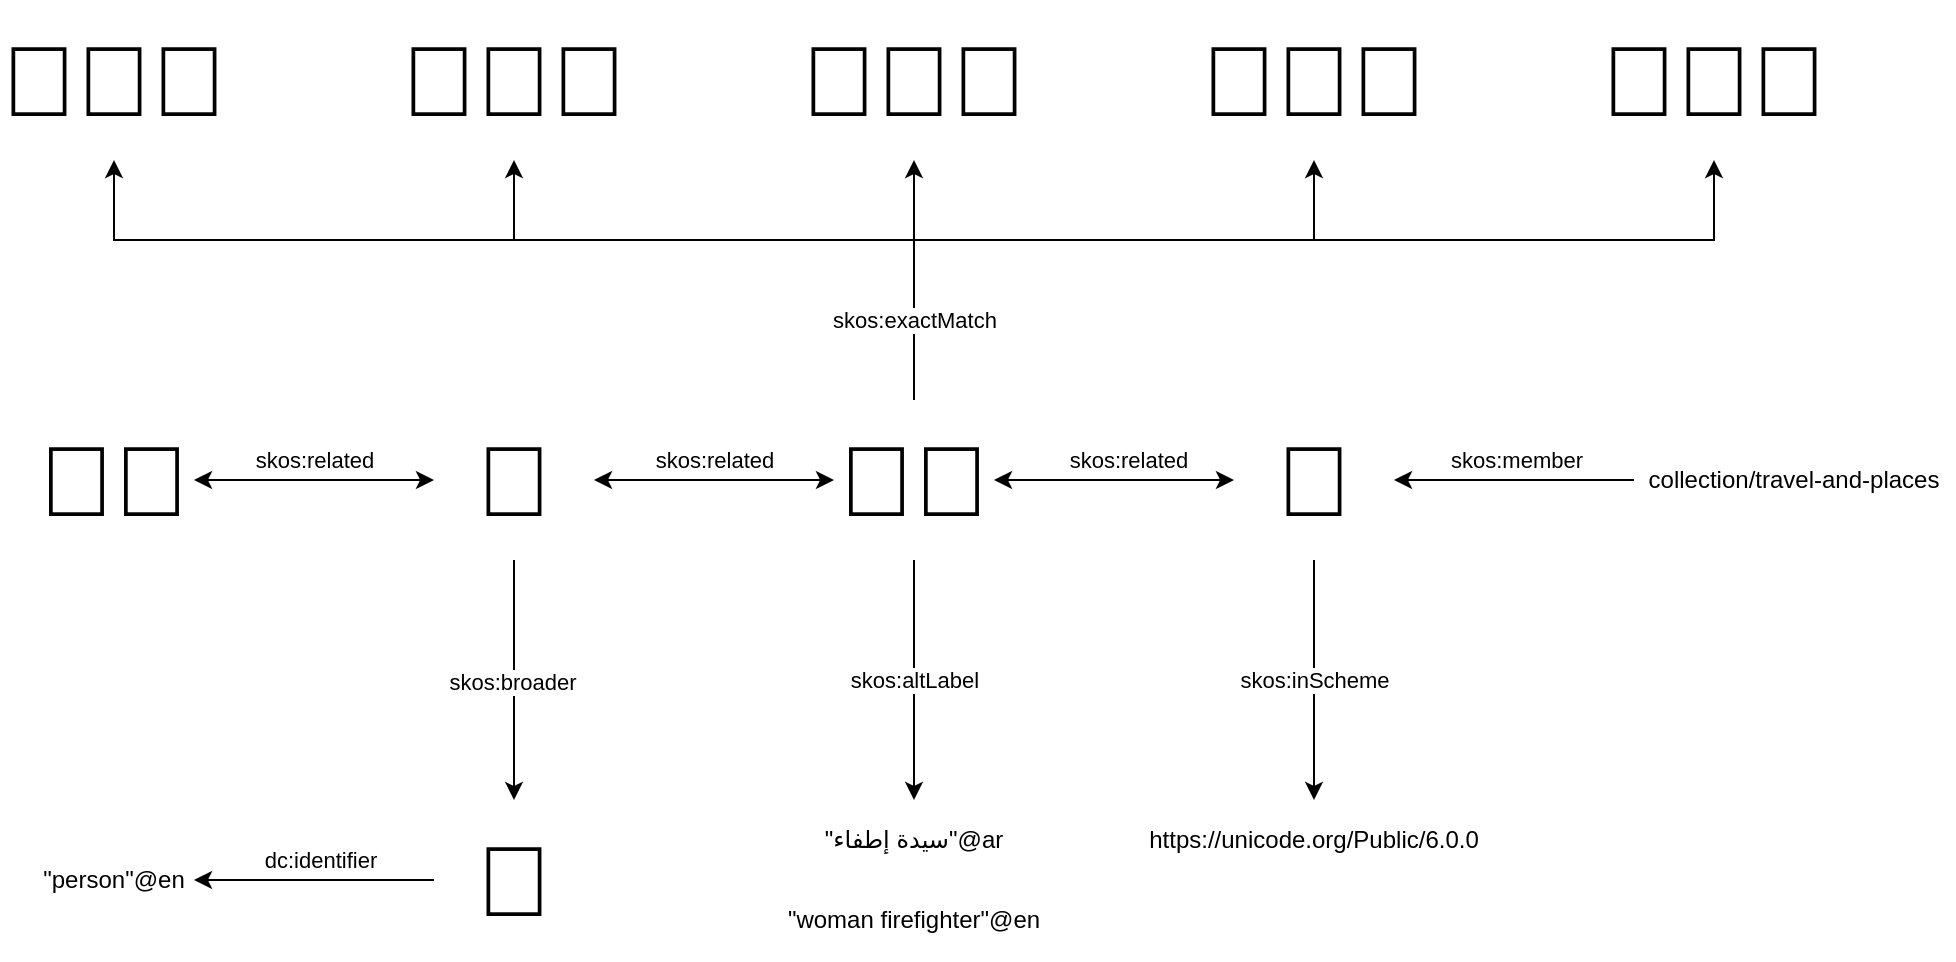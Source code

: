<mxfile version="24.7.6">
  <diagram name="Page-1" id="s-FZHNeOehUR4GTYO4WJ">
    <mxGraphModel dx="1434" dy="795" grid="1" gridSize="10" guides="1" tooltips="1" connect="1" arrows="1" fold="1" page="1" pageScale="1" pageWidth="1654" pageHeight="1169" background="#FFFFFF" math="0" shadow="0">
      <root>
        <mxCell id="0" />
        <mxCell id="1" parent="0" />
        <mxCell id="rrRskuTdJqjtWanswBO5-7" style="edgeStyle=orthogonalEdgeStyle;rounded=0;orthogonalLoop=1;jettySize=auto;html=1;endArrow=none;endFill=0;" edge="1" parent="1" source="rrRskuTdJqjtWanswBO5-1">
          <mxGeometry relative="1" as="geometry">
            <mxPoint x="720" y="240" as="targetPoint" />
          </mxGeometry>
        </mxCell>
        <mxCell id="rrRskuTdJqjtWanswBO5-14" value="skos:exactMatch" style="edgeLabel;html=1;align=center;verticalAlign=middle;resizable=0;points=[];" vertex="1" connectable="0" parent="rrRskuTdJqjtWanswBO5-7">
          <mxGeometry x="-0.019" y="1" relative="1" as="geometry">
            <mxPoint as="offset" />
          </mxGeometry>
        </mxCell>
        <mxCell id="rrRskuTdJqjtWanswBO5-17" style="edgeStyle=orthogonalEdgeStyle;rounded=0;orthogonalLoop=1;jettySize=auto;html=1;entryX=0;entryY=0.5;entryDx=0;entryDy=0;startArrow=classic;startFill=1;" edge="1" parent="1" source="rrRskuTdJqjtWanswBO5-1" target="rrRskuTdJqjtWanswBO5-15">
          <mxGeometry relative="1" as="geometry" />
        </mxCell>
        <mxCell id="rrRskuTdJqjtWanswBO5-19" value="skos:related" style="edgeLabel;html=1;align=center;verticalAlign=middle;resizable=0;points=[];" vertex="1" connectable="0" parent="rrRskuTdJqjtWanswBO5-17">
          <mxGeometry x="-0.236" y="3" relative="1" as="geometry">
            <mxPoint x="21" y="-7" as="offset" />
          </mxGeometry>
        </mxCell>
        <mxCell id="rrRskuTdJqjtWanswBO5-26" style="edgeStyle=orthogonalEdgeStyle;rounded=0;orthogonalLoop=1;jettySize=auto;html=1;entryX=0.5;entryY=0;entryDx=0;entryDy=0;" edge="1" parent="1" source="rrRskuTdJqjtWanswBO5-1" target="rrRskuTdJqjtWanswBO5-24">
          <mxGeometry relative="1" as="geometry" />
        </mxCell>
        <mxCell id="rrRskuTdJqjtWanswBO5-27" value="skos:altLabel" style="edgeLabel;html=1;align=center;verticalAlign=middle;resizable=0;points=[];" vertex="1" connectable="0" parent="rrRskuTdJqjtWanswBO5-26">
          <mxGeometry x="-0.036" y="-2" relative="1" as="geometry">
            <mxPoint x="2" y="2" as="offset" />
          </mxGeometry>
        </mxCell>
        <mxCell id="rrRskuTdJqjtWanswBO5-1" value="&lt;font style=&quot;font-size: 50px;&quot;&gt;👩‍🚒&lt;br&gt;&lt;/font&gt;" style="whiteSpace=wrap;html=1;aspect=fixed;strokeColor=none;fillColor=none;" vertex="1" parent="1">
          <mxGeometry x="680" y="320" width="80" height="80" as="geometry" />
        </mxCell>
        <mxCell id="rrRskuTdJqjtWanswBO5-10" style="edgeStyle=orthogonalEdgeStyle;rounded=0;orthogonalLoop=1;jettySize=auto;html=1;startArrow=classic;startFill=1;endArrow=none;endFill=0;" edge="1" parent="1" source="rrRskuTdJqjtWanswBO5-2">
          <mxGeometry relative="1" as="geometry">
            <mxPoint x="720" y="240" as="targetPoint" />
          </mxGeometry>
        </mxCell>
        <mxCell id="rrRskuTdJqjtWanswBO5-2" value="👩🏽‍🚒" style="whiteSpace=wrap;html=1;aspect=fixed;fontSize=50;strokeColor=none;fillColor=none;" vertex="1" parent="1">
          <mxGeometry x="680" y="120" width="80" height="80" as="geometry" />
        </mxCell>
        <mxCell id="rrRskuTdJqjtWanswBO5-11" style="edgeStyle=orthogonalEdgeStyle;rounded=0;orthogonalLoop=1;jettySize=auto;html=1;exitX=0.5;exitY=1;exitDx=0;exitDy=0;startArrow=classic;startFill=1;endArrow=none;endFill=0;" edge="1" parent="1" source="rrRskuTdJqjtWanswBO5-3">
          <mxGeometry relative="1" as="geometry">
            <mxPoint x="720" y="240" as="targetPoint" />
            <Array as="points">
              <mxPoint x="920" y="240" />
            </Array>
          </mxGeometry>
        </mxCell>
        <mxCell id="rrRskuTdJqjtWanswBO5-3" value="👩🏽‍🚒" style="whiteSpace=wrap;html=1;aspect=fixed;fontSize=50;strokeColor=none;fillColor=none;" vertex="1" parent="1">
          <mxGeometry x="880" y="120" width="80" height="80" as="geometry" />
        </mxCell>
        <mxCell id="rrRskuTdJqjtWanswBO5-12" style="edgeStyle=orthogonalEdgeStyle;rounded=0;orthogonalLoop=1;jettySize=auto;html=1;exitX=0.5;exitY=1;exitDx=0;exitDy=0;startArrow=classic;startFill=1;endArrow=none;endFill=0;" edge="1" parent="1" source="rrRskuTdJqjtWanswBO5-4">
          <mxGeometry relative="1" as="geometry">
            <mxPoint x="920" y="240" as="targetPoint" />
            <Array as="points">
              <mxPoint x="1120" y="240" />
            </Array>
          </mxGeometry>
        </mxCell>
        <mxCell id="rrRskuTdJqjtWanswBO5-4" value="👩🏿‍🚒" style="whiteSpace=wrap;html=1;aspect=fixed;fontSize=50;strokeColor=none;fillColor=none;" vertex="1" parent="1">
          <mxGeometry x="1080" y="120" width="80" height="80" as="geometry" />
        </mxCell>
        <mxCell id="rrRskuTdJqjtWanswBO5-9" style="edgeStyle=orthogonalEdgeStyle;rounded=0;orthogonalLoop=1;jettySize=auto;html=1;startArrow=classic;startFill=1;endArrow=none;endFill=0;" edge="1" parent="1" source="rrRskuTdJqjtWanswBO5-5">
          <mxGeometry relative="1" as="geometry">
            <mxPoint x="520" y="240" as="targetPoint" />
          </mxGeometry>
        </mxCell>
        <mxCell id="rrRskuTdJqjtWanswBO5-5" value="👩🏼‍🚒" style="whiteSpace=wrap;html=1;aspect=fixed;fontSize=50;strokeColor=none;fillColor=none;" vertex="1" parent="1">
          <mxGeometry x="480" y="120" width="80" height="80" as="geometry" />
        </mxCell>
        <mxCell id="rrRskuTdJqjtWanswBO5-8" style="edgeStyle=orthogonalEdgeStyle;rounded=0;orthogonalLoop=1;jettySize=auto;html=1;exitX=0.5;exitY=1;exitDx=0;exitDy=0;startArrow=classic;startFill=1;endArrow=none;endFill=0;" edge="1" parent="1" source="rrRskuTdJqjtWanswBO5-6">
          <mxGeometry relative="1" as="geometry">
            <mxPoint x="720" y="240" as="targetPoint" />
            <Array as="points">
              <mxPoint x="320" y="240" />
            </Array>
          </mxGeometry>
        </mxCell>
        <mxCell id="rrRskuTdJqjtWanswBO5-6" value="👩🏻‍🚒" style="whiteSpace=wrap;html=1;aspect=fixed;fontSize=50;strokeColor=none;fillColor=none;" vertex="1" parent="1">
          <mxGeometry x="280" y="120" width="80" height="80" as="geometry" />
        </mxCell>
        <mxCell id="rrRskuTdJqjtWanswBO5-29" style="edgeStyle=orthogonalEdgeStyle;rounded=0;orthogonalLoop=1;jettySize=auto;html=1;entryX=0.5;entryY=0;entryDx=0;entryDy=0;" edge="1" parent="1" source="rrRskuTdJqjtWanswBO5-15" target="rrRskuTdJqjtWanswBO5-28">
          <mxGeometry relative="1" as="geometry" />
        </mxCell>
        <mxCell id="rrRskuTdJqjtWanswBO5-36" value="skos:inScheme" style="edgeLabel;html=1;align=center;verticalAlign=middle;resizable=0;points=[];" vertex="1" connectable="0" parent="rrRskuTdJqjtWanswBO5-29">
          <mxGeometry x="0.028" relative="1" as="geometry">
            <mxPoint y="-2" as="offset" />
          </mxGeometry>
        </mxCell>
        <mxCell id="rrRskuTdJqjtWanswBO5-15" value="🚒" style="whiteSpace=wrap;html=1;aspect=fixed;fontSize=50;strokeColor=none;fillColor=none;" vertex="1" parent="1">
          <mxGeometry x="880" y="320" width="80" height="80" as="geometry" />
        </mxCell>
        <mxCell id="rrRskuTdJqjtWanswBO5-18" style="edgeStyle=orthogonalEdgeStyle;rounded=0;orthogonalLoop=1;jettySize=auto;html=1;entryX=0;entryY=0.5;entryDx=0;entryDy=0;startArrow=classic;startFill=1;" edge="1" parent="1" source="rrRskuTdJqjtWanswBO5-16" target="rrRskuTdJqjtWanswBO5-1">
          <mxGeometry relative="1" as="geometry" />
        </mxCell>
        <mxCell id="rrRskuTdJqjtWanswBO5-20" value="skos:related" style="edgeLabel;html=1;align=center;verticalAlign=middle;resizable=0;points=[];" vertex="1" connectable="0" parent="rrRskuTdJqjtWanswBO5-18">
          <mxGeometry x="-0.25" y="1" relative="1" as="geometry">
            <mxPoint x="15" y="-9" as="offset" />
          </mxGeometry>
        </mxCell>
        <mxCell id="rrRskuTdJqjtWanswBO5-22" style="edgeStyle=orthogonalEdgeStyle;rounded=0;orthogonalLoop=1;jettySize=auto;html=1;entryX=0.5;entryY=0;entryDx=0;entryDy=0;" edge="1" parent="1" source="rrRskuTdJqjtWanswBO5-16" target="rrRskuTdJqjtWanswBO5-21">
          <mxGeometry relative="1" as="geometry" />
        </mxCell>
        <mxCell id="rrRskuTdJqjtWanswBO5-23" value="skos:broader" style="edgeLabel;html=1;align=center;verticalAlign=middle;resizable=0;points=[];" vertex="1" connectable="0" parent="rrRskuTdJqjtWanswBO5-22">
          <mxGeometry x="0.019" y="-1" relative="1" as="geometry">
            <mxPoint as="offset" />
          </mxGeometry>
        </mxCell>
        <mxCell id="rrRskuTdJqjtWanswBO5-38" style="edgeStyle=orthogonalEdgeStyle;rounded=0;orthogonalLoop=1;jettySize=auto;html=1;entryX=1;entryY=0.5;entryDx=0;entryDy=0;startArrow=classic;startFill=1;" edge="1" parent="1" source="rrRskuTdJqjtWanswBO5-16" target="rrRskuTdJqjtWanswBO5-37">
          <mxGeometry relative="1" as="geometry" />
        </mxCell>
        <mxCell id="rrRskuTdJqjtWanswBO5-39" value="skos:related" style="edgeLabel;html=1;align=center;verticalAlign=middle;resizable=0;points=[];" vertex="1" connectable="0" parent="rrRskuTdJqjtWanswBO5-38">
          <mxGeometry x="0.25" y="2" relative="1" as="geometry">
            <mxPoint x="15" y="-12" as="offset" />
          </mxGeometry>
        </mxCell>
        <mxCell id="rrRskuTdJqjtWanswBO5-16" value="👩" style="whiteSpace=wrap;html=1;aspect=fixed;fontSize=50;strokeColor=none;fillColor=none;" vertex="1" parent="1">
          <mxGeometry x="480" y="320" width="80" height="80" as="geometry" />
        </mxCell>
        <mxCell id="rrRskuTdJqjtWanswBO5-34" style="edgeStyle=orthogonalEdgeStyle;rounded=0;orthogonalLoop=1;jettySize=auto;html=1;entryX=1;entryY=0.5;entryDx=0;entryDy=0;" edge="1" parent="1" source="rrRskuTdJqjtWanswBO5-21" target="rrRskuTdJqjtWanswBO5-33">
          <mxGeometry relative="1" as="geometry" />
        </mxCell>
        <mxCell id="rrRskuTdJqjtWanswBO5-35" value="dc:identifier" style="edgeLabel;html=1;align=center;verticalAlign=middle;resizable=0;points=[];" vertex="1" connectable="0" parent="rrRskuTdJqjtWanswBO5-34">
          <mxGeometry x="-0.042" relative="1" as="geometry">
            <mxPoint y="-10" as="offset" />
          </mxGeometry>
        </mxCell>
        <mxCell id="rrRskuTdJqjtWanswBO5-21" value="🧑" style="whiteSpace=wrap;html=1;aspect=fixed;fontSize=50;strokeColor=none;fillColor=none;" vertex="1" parent="1">
          <mxGeometry x="480" y="520" width="80" height="80" as="geometry" />
        </mxCell>
        <mxCell id="rrRskuTdJqjtWanswBO5-24" value="&quot;سيدة إطفاء&quot;@ar" style="rounded=0;whiteSpace=wrap;html=1;strokeColor=none;fillColor=none;" vertex="1" parent="1">
          <mxGeometry x="650" y="520" width="140" height="40" as="geometry" />
        </mxCell>
        <mxCell id="rrRskuTdJqjtWanswBO5-25" value="&quot;woman firefighter&quot;@en" style="rounded=0;whiteSpace=wrap;html=1;strokeColor=none;fillColor=none;" vertex="1" parent="1">
          <mxGeometry x="650" y="560" width="140" height="40" as="geometry" />
        </mxCell>
        <mxCell id="rrRskuTdJqjtWanswBO5-28" value="https://unicode.org/Public/6.0.0" style="rounded=0;whiteSpace=wrap;html=1;strokeColor=none;fillColor=none;" vertex="1" parent="1">
          <mxGeometry x="830" y="520" width="180" height="40" as="geometry" />
        </mxCell>
        <mxCell id="rrRskuTdJqjtWanswBO5-31" style="edgeStyle=orthogonalEdgeStyle;rounded=0;orthogonalLoop=1;jettySize=auto;html=1;exitX=0;exitY=0.5;exitDx=0;exitDy=0;entryX=1;entryY=0.5;entryDx=0;entryDy=0;" edge="1" parent="1" source="rrRskuTdJqjtWanswBO5-30" target="rrRskuTdJqjtWanswBO5-15">
          <mxGeometry relative="1" as="geometry" />
        </mxCell>
        <mxCell id="rrRskuTdJqjtWanswBO5-32" value="skos:member" style="edgeLabel;html=1;align=center;verticalAlign=middle;resizable=0;points=[];" vertex="1" connectable="0" parent="rrRskuTdJqjtWanswBO5-31">
          <mxGeometry x="0.375" y="-2" relative="1" as="geometry">
            <mxPoint x="23" y="-8" as="offset" />
          </mxGeometry>
        </mxCell>
        <mxCell id="rrRskuTdJqjtWanswBO5-30" value="collection/travel-and-places" style="rounded=0;whiteSpace=wrap;html=1;strokeColor=none;fillColor=none;" vertex="1" parent="1">
          <mxGeometry x="1080" y="340" width="160" height="40" as="geometry" />
        </mxCell>
        <mxCell id="rrRskuTdJqjtWanswBO5-33" value="&lt;div align=&quot;center&quot;&gt;&quot;person&quot;@en&lt;/div&gt;" style="rounded=0;whiteSpace=wrap;html=1;strokeColor=none;fillColor=none;align=center;" vertex="1" parent="1">
          <mxGeometry x="280" y="540" width="80" height="40" as="geometry" />
        </mxCell>
        <mxCell id="rrRskuTdJqjtWanswBO5-37" value="👩‍🚀" style="whiteSpace=wrap;html=1;aspect=fixed;fontSize=50;strokeColor=none;fillColor=none;" vertex="1" parent="1">
          <mxGeometry x="280" y="320" width="80" height="80" as="geometry" />
        </mxCell>
      </root>
    </mxGraphModel>
  </diagram>
</mxfile>
